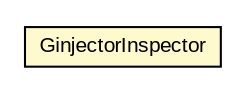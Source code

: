 #!/usr/local/bin/dot
#
# Class diagram 
# Generated by UMLGraph version R5_6-24-gf6e263 (http://www.umlgraph.org/)
#

digraph G {
	edge [fontname="arial",fontsize=10,labelfontname="arial",labelfontsize=10];
	node [fontname="arial",fontsize=10,shape=plaintext];
	nodesep=0.25;
	ranksep=0.5;
	rankdir=LR;
	// com.gwtplatform.mvp.rebind.GinjectorInspector
	c275310 [label=<<table title="com.gwtplatform.mvp.rebind.GinjectorInspector" border="0" cellborder="1" cellspacing="0" cellpadding="2" port="p" bgcolor="lemonChiffon" href="./GinjectorInspector.html">
		<tr><td><table border="0" cellspacing="0" cellpadding="1">
<tr><td align="center" balign="center"> GinjectorInspector </td></tr>
		</table></td></tr>
		</table>>, URL="./GinjectorInspector.html", fontname="arial", fontcolor="black", fontsize=10.0];
}

